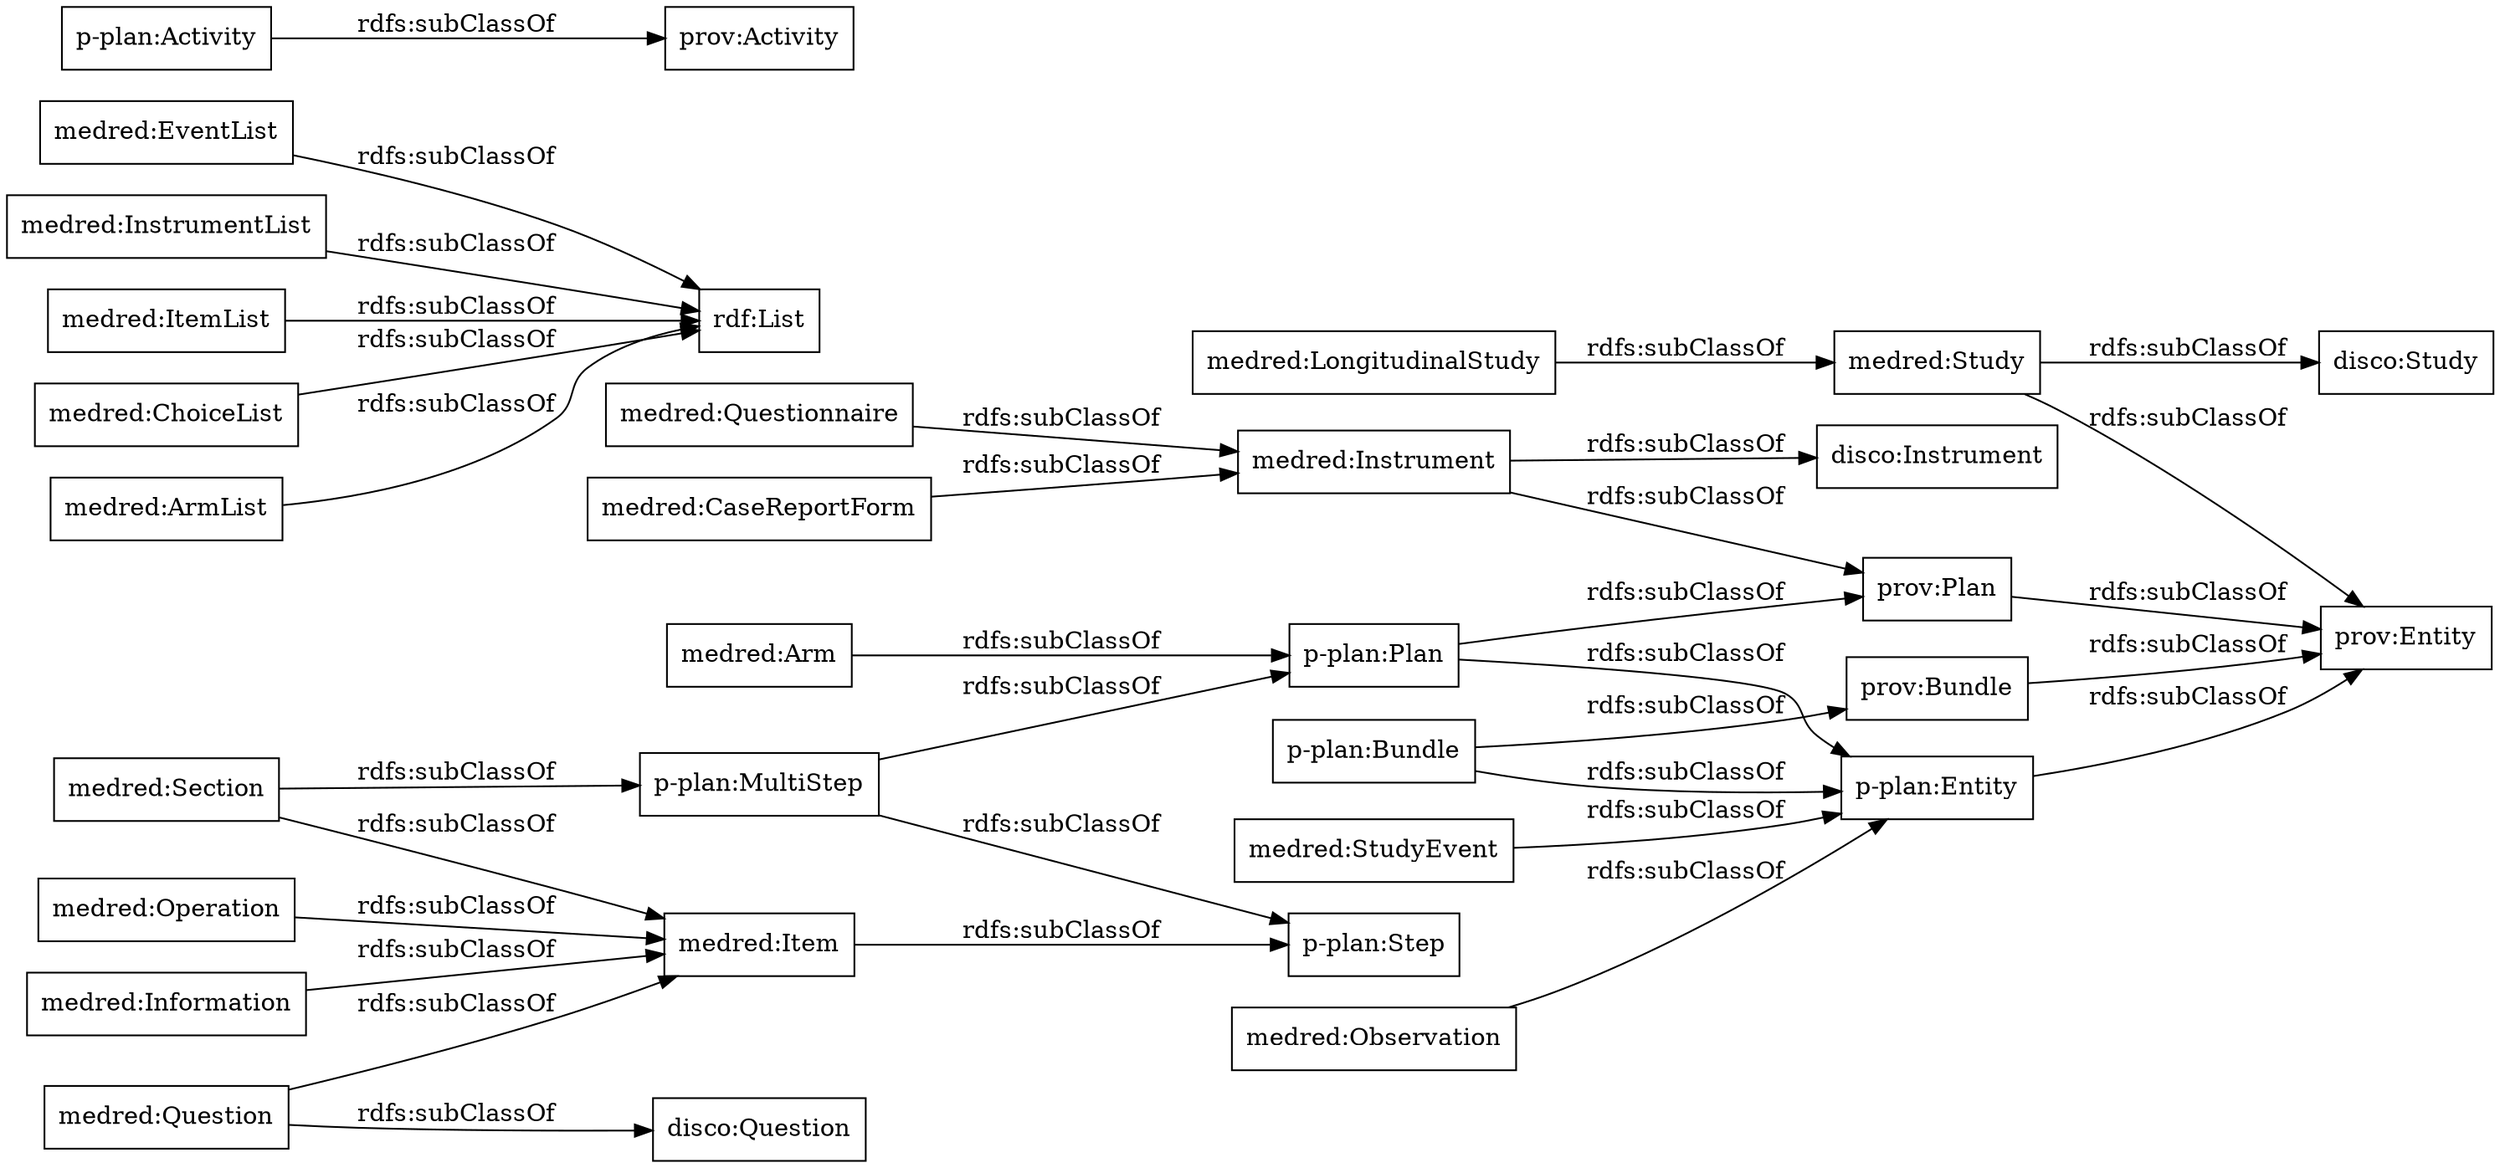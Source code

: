 digraph ar2dtool_diagram { 
rankdir=LR;
size="1000"
node [shape = rectangle, color="black"]; "medred:Questionnaire" "medred:StudyEvent" "medred:Information" "medred:Question" "medred:EventList" "medred:Instrument" "rdf:List" "medred:Item" "medred:Arm" "medred:CaseReportForm" "medred:Study" "medred:LongitudinalStudy" "medred:InstrumentList" "medred:ItemList" "medred:Section" "medred:ChoiceList" "medred:ArmList" "medred:Operation" "medred:Observation" "p-plan:MultiStep" "p-plan:Activity" "p-plan:Step" "p-plan:Entity" "p-plan:Bundle" "prov:Bundle" "prov:Entity" "p-plan:Plan" "prov:Plan" "prov:Activity" ; /*classes style*/
	"p-plan:Activity" -> "prov:Activity" [ label = "rdfs:subClassOf" ];
	"p-plan:Entity" -> "prov:Entity" [ label = "rdfs:subClassOf" ];
	"medred:ChoiceList" -> "rdf:List" [ label = "rdfs:subClassOf" ];
	"prov:Plan" -> "prov:Entity" [ label = "rdfs:subClassOf" ];
	"medred:Information" -> "medred:Item" [ label = "rdfs:subClassOf" ];
	"medred:InstrumentList" -> "rdf:List" [ label = "rdfs:subClassOf" ];
	"prov:Bundle" -> "prov:Entity" [ label = "rdfs:subClassOf" ];
	"medred:LongitudinalStudy" -> "medred:Study" [ label = "rdfs:subClassOf" ];
	"medred:Questionnaire" -> "medred:Instrument" [ label = "rdfs:subClassOf" ];
	"medred:Study" -> "prov:Entity" [ label = "rdfs:subClassOf" ];
	"medred:Study" -> "disco:Study" [ label = "rdfs:subClassOf" ];
	"medred:Observation" -> "p-plan:Entity" [ label = "rdfs:subClassOf" ];
	"medred:Question" -> "medred:Item" [ label = "rdfs:subClassOf" ];
	"medred:Question" -> "disco:Question" [ label = "rdfs:subClassOf" ];
	"medred:Operation" -> "medred:Item" [ label = "rdfs:subClassOf" ];
	"p-plan:Bundle" -> "prov:Bundle" [ label = "rdfs:subClassOf" ];
	"p-plan:Bundle" -> "p-plan:Entity" [ label = "rdfs:subClassOf" ];
	"medred:ItemList" -> "rdf:List" [ label = "rdfs:subClassOf" ];
	"medred:Arm" -> "p-plan:Plan" [ label = "rdfs:subClassOf" ];
	"p-plan:Plan" -> "prov:Plan" [ label = "rdfs:subClassOf" ];
	"p-plan:Plan" -> "p-plan:Entity" [ label = "rdfs:subClassOf" ];
	"medred:Item" -> "p-plan:Step" [ label = "rdfs:subClassOf" ];
	"p-plan:MultiStep" -> "p-plan:Step" [ label = "rdfs:subClassOf" ];
	"p-plan:MultiStep" -> "p-plan:Plan" [ label = "rdfs:subClassOf" ];
	"medred:Instrument" -> "prov:Plan" [ label = "rdfs:subClassOf" ];
	"medred:Instrument" -> "disco:Instrument" [ label = "rdfs:subClassOf" ];
	"medred:CaseReportForm" -> "medred:Instrument" [ label = "rdfs:subClassOf" ];
	"medred:StudyEvent" -> "p-plan:Entity" [ label = "rdfs:subClassOf" ];
	"medred:Section" -> "medred:Item" [ label = "rdfs:subClassOf" ];
	"medred:Section" -> "p-plan:MultiStep" [ label = "rdfs:subClassOf" ];
	"medred:ArmList" -> "rdf:List" [ label = "rdfs:subClassOf" ];
	"medred:EventList" -> "rdf:List" [ label = "rdfs:subClassOf" ];

}
